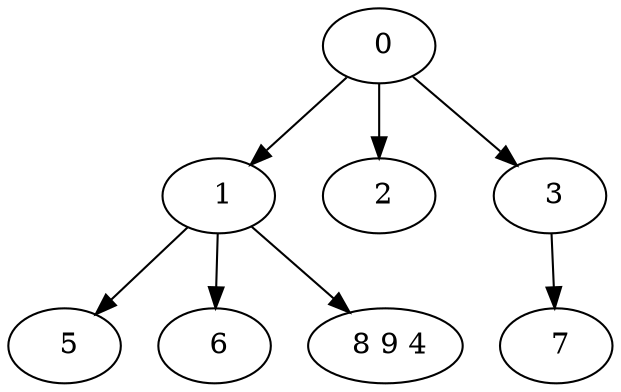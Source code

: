 digraph mytree {
" 0" -> " 1";
" 0" -> " 2";
" 0" -> " 3";
" 1" -> " 5";
" 1" -> " 6";
" 1" -> " 8 9 4";
" 2";
" 3" -> " 7";
" 5";
" 6";
" 8 9 4";
" 7";
}
